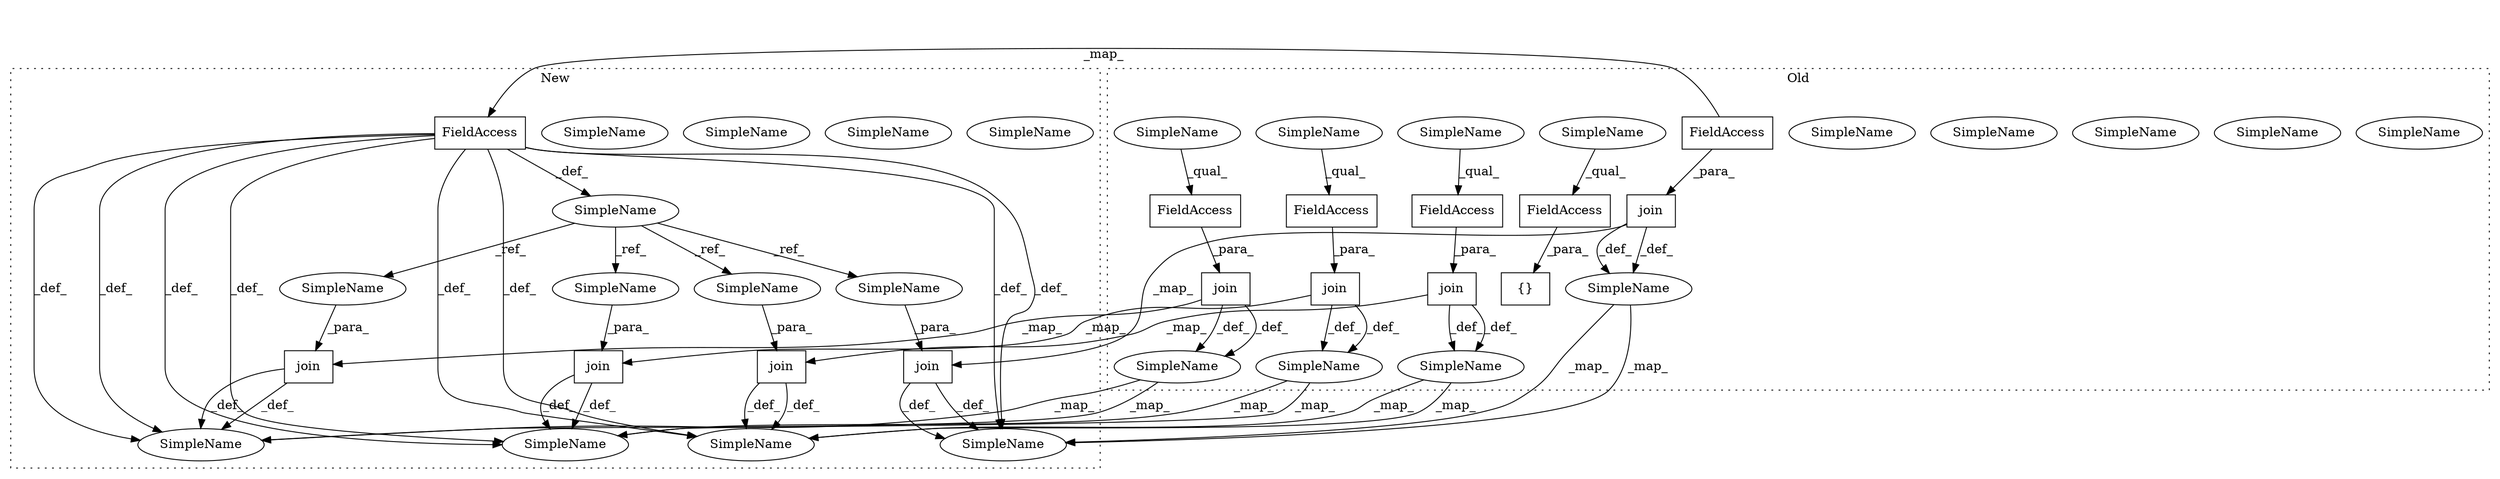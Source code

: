 digraph G {
subgraph cluster0 {
1 [label="join" a="32" s="17865,17911" l="5,1" shape="box"];
4 [label="SimpleName" a="42" s="17831" l="15" shape="ellipse"];
7 [label="SimpleName" a="42" s="17831" l="15" shape="ellipse"];
8 [label="FieldAccess" a="22" s="17870" l="18" shape="box"];
9 [label="SimpleName" a="42" s="17870" l="9" shape="ellipse"];
11 [label="join" a="32" s="17216,17264" l="5,1" shape="box"];
12 [label="SimpleName" a="42" s="17189" l="8" shape="ellipse"];
15 [label="SimpleName" a="42" s="17189" l="8" shape="ellipse"];
16 [label="FieldAccess" a="22" s="17221" l="18" shape="box"];
18 [label="join" a="32" s="17001,17051" l="5,1" shape="box"];
19 [label="SimpleName" a="42" s="16972" l="10" shape="ellipse"];
22 [label="SimpleName" a="42" s="16972" l="10" shape="ellipse"];
24 [label="join" a="32" s="17327,17382" l="5,1" shape="box"];
25 [label="SimpleName" a="42" s="17293" l="15" shape="ellipse"];
28 [label="SimpleName" a="42" s="17293" l="15" shape="ellipse"];
29 [label="FieldAccess" a="22" s="17332" l="18" shape="box"];
30 [label="FieldAccess" a="22" s="18519" l="18" shape="box"];
31 [label="{}" a="4" s="18518,18623" l="1,1" shape="box"];
32 [label="FieldAccess" a="22" s="17006" l="18" shape="box"];
34 [label="SimpleName" a="42" s="18519" l="9" shape="ellipse"];
35 [label="SimpleName" a="42" s="17870" l="9" shape="ellipse"];
36 [label="SimpleName" a="42" s="17332" l="9" shape="ellipse"];
37 [label="SimpleName" a="42" s="17221" l="9" shape="ellipse"];
label = "Old";
style="dotted";
}
subgraph cluster1 {
2 [label="join" a="32" s="17535,17564" l="5,1" shape="box"];
3 [label="SimpleName" a="42" s="16599" l="1" shape="ellipse"];
5 [label="SimpleName" a="42" s="17573" l="15" shape="ellipse"];
6 [label="SimpleName" a="42" s="17573" l="15" shape="ellipse"];
10 [label="join" a="32" s="16893,16924" l="5,1" shape="box"];
13 [label="SimpleName" a="42" s="16933" l="8" shape="ellipse"];
14 [label="SimpleName" a="42" s="16933" l="8" shape="ellipse"];
17 [label="join" a="32" s="16676,16709" l="5,1" shape="box"];
20 [label="SimpleName" a="42" s="16718" l="10" shape="ellipse"];
21 [label="SimpleName" a="42" s="16718" l="10" shape="ellipse"];
23 [label="join" a="32" s="16997,17035" l="5,1" shape="box"];
26 [label="SimpleName" a="42" s="17044" l="15" shape="ellipse"];
27 [label="SimpleName" a="42" s="17044" l="15" shape="ellipse"];
33 [label="FieldAccess" a="22" s="16601" l="18" shape="box"];
38 [label="SimpleName" a="42" s="17002" l="1" shape="ellipse"];
39 [label="SimpleName" a="42" s="17540" l="1" shape="ellipse"];
40 [label="SimpleName" a="42" s="16898" l="1" shape="ellipse"];
41 [label="SimpleName" a="42" s="16681" l="1" shape="ellipse"];
label = "New";
style="dotted";
}
1 -> 2 [label="_map_"];
1 -> 7 [label="_def_"];
1 -> 7 [label="_def_"];
2 -> 6 [label="_def_"];
2 -> 6 [label="_def_"];
3 -> 38 [label="_ref_"];
3 -> 40 [label="_ref_"];
3 -> 39 [label="_ref_"];
3 -> 41 [label="_ref_"];
7 -> 6 [label="_map_"];
7 -> 6 [label="_map_"];
8 -> 1 [label="_para_"];
10 -> 14 [label="_def_"];
10 -> 14 [label="_def_"];
11 -> 10 [label="_map_"];
11 -> 15 [label="_def_"];
11 -> 15 [label="_def_"];
15 -> 14 [label="_map_"];
15 -> 14 [label="_map_"];
16 -> 11 [label="_para_"];
17 -> 21 [label="_def_"];
17 -> 21 [label="_def_"];
18 -> 17 [label="_map_"];
18 -> 22 [label="_def_"];
18 -> 22 [label="_def_"];
22 -> 21 [label="_map_"];
22 -> 21 [label="_map_"];
23 -> 27 [label="_def_"];
23 -> 27 [label="_def_"];
24 -> 23 [label="_map_"];
24 -> 28 [label="_def_"];
24 -> 28 [label="_def_"];
28 -> 27 [label="_map_"];
28 -> 27 [label="_map_"];
29 -> 24 [label="_para_"];
30 -> 31 [label="_para_"];
32 -> 33 [label="_map_"];
32 -> 18 [label="_para_"];
33 -> 6 [label="_def_"];
33 -> 3 [label="_def_"];
33 -> 21 [label="_def_"];
33 -> 27 [label="_def_"];
33 -> 6 [label="_def_"];
33 -> 14 [label="_def_"];
33 -> 14 [label="_def_"];
33 -> 21 [label="_def_"];
33 -> 27 [label="_def_"];
34 -> 30 [label="_qual_"];
35 -> 8 [label="_qual_"];
36 -> 29 [label="_qual_"];
37 -> 16 [label="_qual_"];
38 -> 23 [label="_para_"];
39 -> 2 [label="_para_"];
40 -> 10 [label="_para_"];
41 -> 17 [label="_para_"];
}